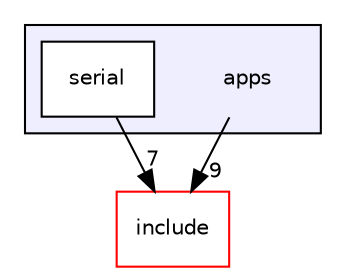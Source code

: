 digraph "apps" {
  bgcolor=transparent;
  compound=true
  node [ fontsize="10", fontname="Helvetica"];
  edge [ labelfontsize="10", labelfontname="Helvetica"];
  subgraph clusterdir_9654b8d08f4bba4e84b362c5fd320bee {
    graph [ bgcolor="#eeeeff", pencolor="black", label="" URL="dir_9654b8d08f4bba4e84b362c5fd320bee.html"];
    dir_9654b8d08f4bba4e84b362c5fd320bee [shape=plaintext label="apps"];
    dir_e7245891811a18a2b76d3fc59ab1e2d7 [shape=box label="serial" color="black" fillcolor="white" style="filled" URL="dir_e7245891811a18a2b76d3fc59ab1e2d7.html"];
  }
  dir_d44c64559bbebec7f509842c48db8b23 [shape=box label="include" color="red" URL="dir_d44c64559bbebec7f509842c48db8b23.html"];
  dir_e7245891811a18a2b76d3fc59ab1e2d7->dir_d44c64559bbebec7f509842c48db8b23 [headlabel="7", labeldistance=1.5 headhref="dir_000011_000002.html"];
  dir_9654b8d08f4bba4e84b362c5fd320bee->dir_d44c64559bbebec7f509842c48db8b23 [headlabel="9", labeldistance=1.5 headhref="dir_000000_000002.html"];
}
